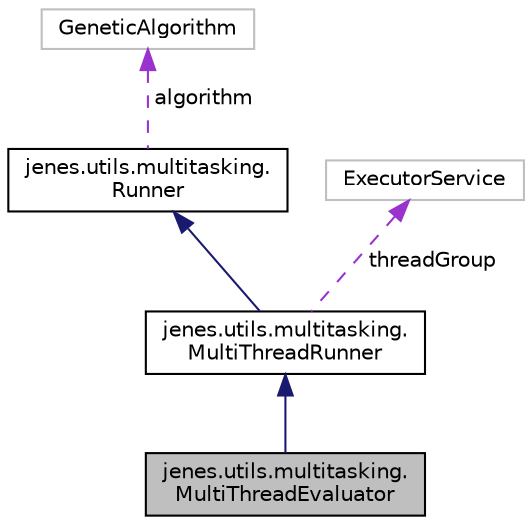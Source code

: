 digraph "jenes.utils.multitasking.MultiThreadEvaluator"
{
  edge [fontname="Helvetica",fontsize="10",labelfontname="Helvetica",labelfontsize="10"];
  node [fontname="Helvetica",fontsize="10",shape=record];
  Node1 [label="jenes.utils.multitasking.\lMultiThreadEvaluator",height=0.2,width=0.4,color="black", fillcolor="grey75", style="filled" fontcolor="black"];
  Node2 -> Node1 [dir="back",color="midnightblue",fontsize="10",style="solid",fontname="Helvetica"];
  Node2 [label="jenes.utils.multitasking.\lMultiThreadRunner",height=0.2,width=0.4,color="black", fillcolor="white", style="filled",URL="$classjenes_1_1utils_1_1multitasking_1_1_multi_thread_runner.html"];
  Node3 -> Node2 [dir="back",color="midnightblue",fontsize="10",style="solid",fontname="Helvetica"];
  Node3 [label="jenes.utils.multitasking.\lRunner",height=0.2,width=0.4,color="black", fillcolor="white", style="filled",URL="$classjenes_1_1utils_1_1multitasking_1_1_runner.html"];
  Node4 -> Node3 [dir="back",color="darkorchid3",fontsize="10",style="dashed",label=" algorithm" ,fontname="Helvetica"];
  Node4 [label="GeneticAlgorithm",height=0.2,width=0.4,color="grey75", fillcolor="white", style="filled"];
  Node5 -> Node2 [dir="back",color="darkorchid3",fontsize="10",style="dashed",label=" threadGroup" ,fontname="Helvetica"];
  Node5 [label="ExecutorService",height=0.2,width=0.4,color="grey75", fillcolor="white", style="filled"];
}
